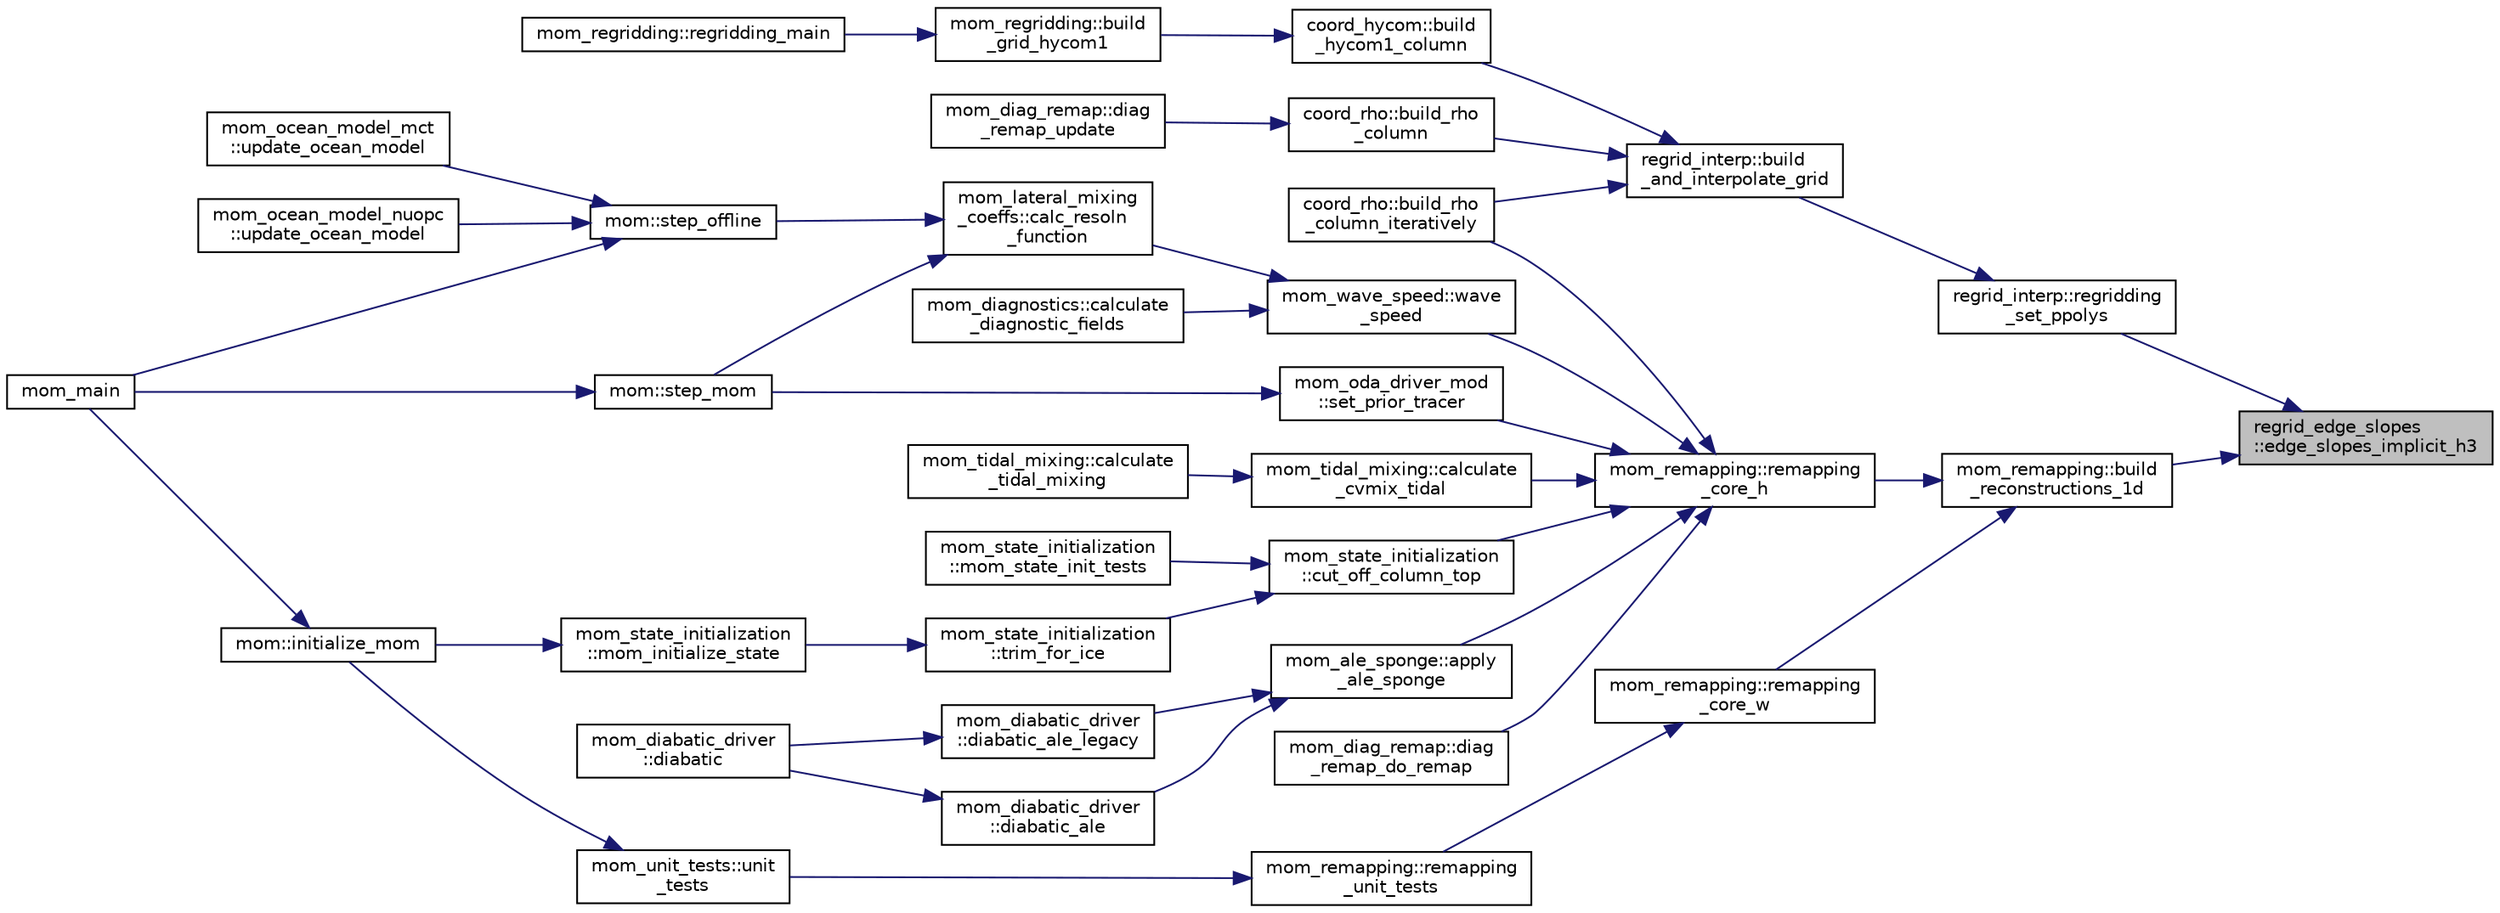 digraph "regrid_edge_slopes::edge_slopes_implicit_h3"
{
 // INTERACTIVE_SVG=YES
 // LATEX_PDF_SIZE
  edge [fontname="Helvetica",fontsize="10",labelfontname="Helvetica",labelfontsize="10"];
  node [fontname="Helvetica",fontsize="10",shape=record];
  rankdir="RL";
  Node1 [label="regrid_edge_slopes\l::edge_slopes_implicit_h3",height=0.2,width=0.4,color="black", fillcolor="grey75", style="filled", fontcolor="black",tooltip="Compute ih4 edge slopes (implicit third order accurate) in the same units as h."];
  Node1 -> Node2 [dir="back",color="midnightblue",fontsize="10",style="solid",fontname="Helvetica"];
  Node2 [label="mom_remapping::build\l_reconstructions_1d",height=0.2,width=0.4,color="black", fillcolor="white", style="filled",URL="$namespacemom__remapping.html#a5bb0006054c9fa4522783aa3f1f500d5",tooltip="Creates polynomial reconstructions of u0 on the source grid h0."];
  Node2 -> Node3 [dir="back",color="midnightblue",fontsize="10",style="solid",fontname="Helvetica"];
  Node3 [label="mom_remapping::remapping\l_core_h",height=0.2,width=0.4,color="black", fillcolor="white", style="filled",URL="$namespacemom__remapping.html#abe4a1d5b1b9f26063a5e4aba5be0b0a5",tooltip="Remaps column of values u0 on grid h0 to grid h1 assuming the top edge is aligned."];
  Node3 -> Node4 [dir="back",color="midnightblue",fontsize="10",style="solid",fontname="Helvetica"];
  Node4 [label="mom_ale_sponge::apply\l_ale_sponge",height=0.2,width=0.4,color="black", fillcolor="white", style="filled",URL="$namespacemom__ale__sponge.html#a1f297a8680a56b92ad1ac4e09f375d05",tooltip="This subroutine applies damping to the layers thicknesses, temp, salt and a variety of tracers for ev..."];
  Node4 -> Node5 [dir="back",color="midnightblue",fontsize="10",style="solid",fontname="Helvetica"];
  Node5 [label="mom_diabatic_driver\l::diabatic_ale",height=0.2,width=0.4,color="black", fillcolor="white", style="filled",URL="$namespacemom__diabatic__driver.html#ae57c48925de75712384e859a851c8c40",tooltip="This subroutine imposes the diapycnal mass fluxes and the accompanying diapycnal advection of momentu..."];
  Node5 -> Node6 [dir="back",color="midnightblue",fontsize="10",style="solid",fontname="Helvetica"];
  Node6 [label="mom_diabatic_driver\l::diabatic",height=0.2,width=0.4,color="black", fillcolor="white", style="filled",URL="$namespacemom__diabatic__driver.html#a9005de9f3ad26b32de53e3cd9826b9b9",tooltip="This subroutine imposes the diapycnal mass fluxes and the accompanying diapycnal advection of momentu..."];
  Node4 -> Node7 [dir="back",color="midnightblue",fontsize="10",style="solid",fontname="Helvetica"];
  Node7 [label="mom_diabatic_driver\l::diabatic_ale_legacy",height=0.2,width=0.4,color="black", fillcolor="white", style="filled",URL="$namespacemom__diabatic__driver.html#a598d99106680c83e410a0a51a59588ea",tooltip="Applies diabatic forcing and diapycnal mixing of temperature, salinity and other tracers for use with..."];
  Node7 -> Node6 [dir="back",color="midnightblue",fontsize="10",style="solid",fontname="Helvetica"];
  Node3 -> Node8 [dir="back",color="midnightblue",fontsize="10",style="solid",fontname="Helvetica"];
  Node8 [label="coord_rho::build_rho\l_column_iteratively",height=0.2,width=0.4,color="black", fillcolor="white", style="filled",URL="$namespacecoord__rho.html#aa5b249b62eabf07cdc7f02649f029cae",tooltip="Iteratively build a rho coordinate column."];
  Node3 -> Node9 [dir="back",color="midnightblue",fontsize="10",style="solid",fontname="Helvetica"];
  Node9 [label="mom_tidal_mixing::calculate\l_cvmix_tidal",height=0.2,width=0.4,color="black", fillcolor="white", style="filled",URL="$namespacemom__tidal__mixing.html#aef4b9f3c4ceece52a1cebe1bbee66988",tooltip="Calls the CVMix routines to compute tidal dissipation and to add the effect of internal-tide-driven m..."];
  Node9 -> Node10 [dir="back",color="midnightblue",fontsize="10",style="solid",fontname="Helvetica"];
  Node10 [label="mom_tidal_mixing::calculate\l_tidal_mixing",height=0.2,width=0.4,color="black", fillcolor="white", style="filled",URL="$namespacemom__tidal__mixing.html#abf084268fd9c71f20880838d2bce7e3e",tooltip="Depending on whether or not CVMix is active, calls the associated subroutine to compute internal tida..."];
  Node3 -> Node11 [dir="back",color="midnightblue",fontsize="10",style="solid",fontname="Helvetica"];
  Node11 [label="mom_state_initialization\l::cut_off_column_top",height=0.2,width=0.4,color="black", fillcolor="white", style="filled",URL="$namespacemom__state__initialization.html#a69c6f01824f00611082b6d5f1b6ca738",tooltip="Adjust the layer thicknesses by removing the top of the water column above the depth where the hydros..."];
  Node11 -> Node12 [dir="back",color="midnightblue",fontsize="10",style="solid",fontname="Helvetica"];
  Node12 [label="mom_state_initialization\l::mom_state_init_tests",height=0.2,width=0.4,color="black", fillcolor="white", style="filled",URL="$namespacemom__state__initialization.html#a807c1c2bb13f172945c7c25f3af7abd1",tooltip="Run simple unit tests."];
  Node11 -> Node13 [dir="back",color="midnightblue",fontsize="10",style="solid",fontname="Helvetica"];
  Node13 [label="mom_state_initialization\l::trim_for_ice",height=0.2,width=0.4,color="black", fillcolor="white", style="filled",URL="$namespacemom__state__initialization.html#abbe8ee99793eae86251739a8a1bf572f",tooltip="Adjust the layer thicknesses by cutting away the top of each model column at the depth where the hydr..."];
  Node13 -> Node14 [dir="back",color="midnightblue",fontsize="10",style="solid",fontname="Helvetica"];
  Node14 [label="mom_state_initialization\l::mom_initialize_state",height=0.2,width=0.4,color="black", fillcolor="white", style="filled",URL="$namespacemom__state__initialization.html#a81503d4f1855cb185f122d6314e4f06c",tooltip="Initialize temporally evolving fields, either as initial conditions or by reading them from a restart..."];
  Node14 -> Node15 [dir="back",color="midnightblue",fontsize="10",style="solid",fontname="Helvetica"];
  Node15 [label="mom::initialize_mom",height=0.2,width=0.4,color="black", fillcolor="white", style="filled",URL="$namespacemom.html#a96708b16215666edbfa5b46228f3a200",tooltip="Initialize MOM, including memory allocation, setting up parameters and diagnostics,..."];
  Node15 -> Node16 [dir="back",color="midnightblue",fontsize="10",style="solid",fontname="Helvetica"];
  Node16 [label="mom_main",height=0.2,width=0.4,color="black", fillcolor="white", style="filled",URL="$MOM__driver_8F90.html#a08fffeb2d8e8acbf9ed4609be6d258c6",tooltip=" "];
  Node3 -> Node17 [dir="back",color="midnightblue",fontsize="10",style="solid",fontname="Helvetica"];
  Node17 [label="mom_diag_remap::diag\l_remap_do_remap",height=0.2,width=0.4,color="black", fillcolor="white", style="filled",URL="$namespacemom__diag__remap.html#ac004e8411a2391dd4fff667714d7a539",tooltip="Remap diagnostic field to alternative vertical grid."];
  Node3 -> Node18 [dir="back",color="midnightblue",fontsize="10",style="solid",fontname="Helvetica"];
  Node18 [label="mom_oda_driver_mod\l::set_prior_tracer",height=0.2,width=0.4,color="black", fillcolor="white", style="filled",URL="$namespacemom__oda__driver__mod.html#a24806346258e5d9143e233999eef0e7f",tooltip="Copy ensemble member tracers to ensemble vector."];
  Node18 -> Node19 [dir="back",color="midnightblue",fontsize="10",style="solid",fontname="Helvetica"];
  Node19 [label="mom::step_mom",height=0.2,width=0.4,color="black", fillcolor="white", style="filled",URL="$namespacemom.html#a972730596703580d4646320f2c9085a5",tooltip="This subroutine orchestrates the time stepping of MOM. The adiabatic dynamics are stepped by calls to..."];
  Node19 -> Node16 [dir="back",color="midnightblue",fontsize="10",style="solid",fontname="Helvetica"];
  Node3 -> Node20 [dir="back",color="midnightblue",fontsize="10",style="solid",fontname="Helvetica"];
  Node20 [label="mom_wave_speed::wave\l_speed",height=0.2,width=0.4,color="black", fillcolor="white", style="filled",URL="$namespacemom__wave__speed.html#a2bb7c3c0482510f3d50a2f2e933e4229",tooltip="Calculates the wave speed of the first baroclinic mode."];
  Node20 -> Node21 [dir="back",color="midnightblue",fontsize="10",style="solid",fontname="Helvetica"];
  Node21 [label="mom_lateral_mixing\l_coeffs::calc_resoln\l_function",height=0.2,width=0.4,color="black", fillcolor="white", style="filled",URL="$namespacemom__lateral__mixing__coeffs.html#a8652c5651033573cfd6f09b789d64713",tooltip="Calculates and stores the non-dimensional resolution functions."];
  Node21 -> Node19 [dir="back",color="midnightblue",fontsize="10",style="solid",fontname="Helvetica"];
  Node21 -> Node22 [dir="back",color="midnightblue",fontsize="10",style="solid",fontname="Helvetica"];
  Node22 [label="mom::step_offline",height=0.2,width=0.4,color="black", fillcolor="white", style="filled",URL="$namespacemom.html#ade4f7557fcda73ffc12284d3cecf4182",tooltip="step_offline is the main driver for running tracers offline in MOM6. This has been primarily develope..."];
  Node22 -> Node16 [dir="back",color="midnightblue",fontsize="10",style="solid",fontname="Helvetica"];
  Node22 -> Node23 [dir="back",color="midnightblue",fontsize="10",style="solid",fontname="Helvetica"];
  Node23 [label="mom_ocean_model_mct\l::update_ocean_model",height=0.2,width=0.4,color="black", fillcolor="white", style="filled",URL="$namespacemom__ocean__model__mct.html#a422ba42ca07c0bf28ec5113aba4f1e96",tooltip="update_ocean_model uses the forcing in Ice_ocean_boundary to advance the ocean model's state from the..."];
  Node22 -> Node24 [dir="back",color="midnightblue",fontsize="10",style="solid",fontname="Helvetica"];
  Node24 [label="mom_ocean_model_nuopc\l::update_ocean_model",height=0.2,width=0.4,color="black", fillcolor="white", style="filled",URL="$namespacemom__ocean__model__nuopc.html#a02a87b4944febcc6828c55e8e4375e62",tooltip="update_ocean_model uses the forcing in Ice_ocean_boundary to advance the ocean model's state from the..."];
  Node20 -> Node25 [dir="back",color="midnightblue",fontsize="10",style="solid",fontname="Helvetica"];
  Node25 [label="mom_diagnostics::calculate\l_diagnostic_fields",height=0.2,width=0.4,color="black", fillcolor="white", style="filled",URL="$namespacemom__diagnostics.html#a6bd689b4d9f660020d8e3960879b4799",tooltip="Diagnostics not more naturally calculated elsewhere are computed here."];
  Node2 -> Node26 [dir="back",color="midnightblue",fontsize="10",style="solid",fontname="Helvetica"];
  Node26 [label="mom_remapping::remapping\l_core_w",height=0.2,width=0.4,color="black", fillcolor="white", style="filled",URL="$namespacemom__remapping.html#a38bd02a8643f4a984bc3985f34106d9a",tooltip="Remaps column of values u0 on grid h0 to implied grid h1 where the interfaces of h1 differ from those..."];
  Node26 -> Node27 [dir="back",color="midnightblue",fontsize="10",style="solid",fontname="Helvetica"];
  Node27 [label="mom_remapping::remapping\l_unit_tests",height=0.2,width=0.4,color="black", fillcolor="white", style="filled",URL="$namespacemom__remapping.html#a5849f564453d5ed76fb4feffd41eca26",tooltip="Runs unit tests on remapping functions. Should only be called from a single/root thread Returns True ..."];
  Node27 -> Node28 [dir="back",color="midnightblue",fontsize="10",style="solid",fontname="Helvetica"];
  Node28 [label="mom_unit_tests::unit\l_tests",height=0.2,width=0.4,color="black", fillcolor="white", style="filled",URL="$namespacemom__unit__tests.html#a57645db02bc734c32de50d028ef906ac",tooltip="Calls unit tests for other modules. Note that if a unit test returns true, a FATAL error is triggered..."];
  Node28 -> Node15 [dir="back",color="midnightblue",fontsize="10",style="solid",fontname="Helvetica"];
  Node1 -> Node29 [dir="back",color="midnightblue",fontsize="10",style="solid",fontname="Helvetica"];
  Node29 [label="regrid_interp::regridding\l_set_ppolys",height=0.2,width=0.4,color="black", fillcolor="white", style="filled",URL="$namespaceregrid__interp.html#a3d1406836d089b4553421776277e1339",tooltip="Builds an interpolated profile for the densities within each grid cell."];
  Node29 -> Node30 [dir="back",color="midnightblue",fontsize="10",style="solid",fontname="Helvetica"];
  Node30 [label="regrid_interp::build\l_and_interpolate_grid",height=0.2,width=0.4,color="black", fillcolor="white", style="filled",URL="$namespaceregrid__interp.html#abaef8cc7e1258b61710adbd6fb742122",tooltip="Build a grid by interpolating for target values."];
  Node30 -> Node31 [dir="back",color="midnightblue",fontsize="10",style="solid",fontname="Helvetica"];
  Node31 [label="coord_hycom::build\l_hycom1_column",height=0.2,width=0.4,color="black", fillcolor="white", style="filled",URL="$namespacecoord__hycom.html#aec801ef9df8a887e77b7c1ecf459bd5a",tooltip="Build a HyCOM coordinate column."];
  Node31 -> Node32 [dir="back",color="midnightblue",fontsize="10",style="solid",fontname="Helvetica"];
  Node32 [label="mom_regridding::build\l_grid_hycom1",height=0.2,width=0.4,color="black", fillcolor="white", style="filled",URL="$namespacemom__regridding.html#acbb6035a98bdce7e8d2d5a10174c0e22",tooltip="Builds a simple HyCOM-like grid with the deepest location of potential density interpolated from the ..."];
  Node32 -> Node33 [dir="back",color="midnightblue",fontsize="10",style="solid",fontname="Helvetica"];
  Node33 [label="mom_regridding::regridding_main",height=0.2,width=0.4,color="black", fillcolor="white", style="filled",URL="$namespacemom__regridding.html#ab354fe3423a39fef6f2b66f409b1682c",tooltip="Dispatching regridding routine for orchestrating regridding & remapping."];
  Node30 -> Node34 [dir="back",color="midnightblue",fontsize="10",style="solid",fontname="Helvetica"];
  Node34 [label="coord_rho::build_rho\l_column",height=0.2,width=0.4,color="black", fillcolor="white", style="filled",URL="$namespacecoord__rho.html#ac3f19bfa0e6b622cdf045c348ec4d183",tooltip="Build a rho coordinate column."];
  Node34 -> Node35 [dir="back",color="midnightblue",fontsize="10",style="solid",fontname="Helvetica"];
  Node35 [label="mom_diag_remap::diag\l_remap_update",height=0.2,width=0.4,color="black", fillcolor="white", style="filled",URL="$namespacemom__diag__remap.html#a1951a63528283e209401e317872f650b",tooltip="Build/update target vertical grids for diagnostic remapping."];
  Node30 -> Node8 [dir="back",color="midnightblue",fontsize="10",style="solid",fontname="Helvetica"];
}
